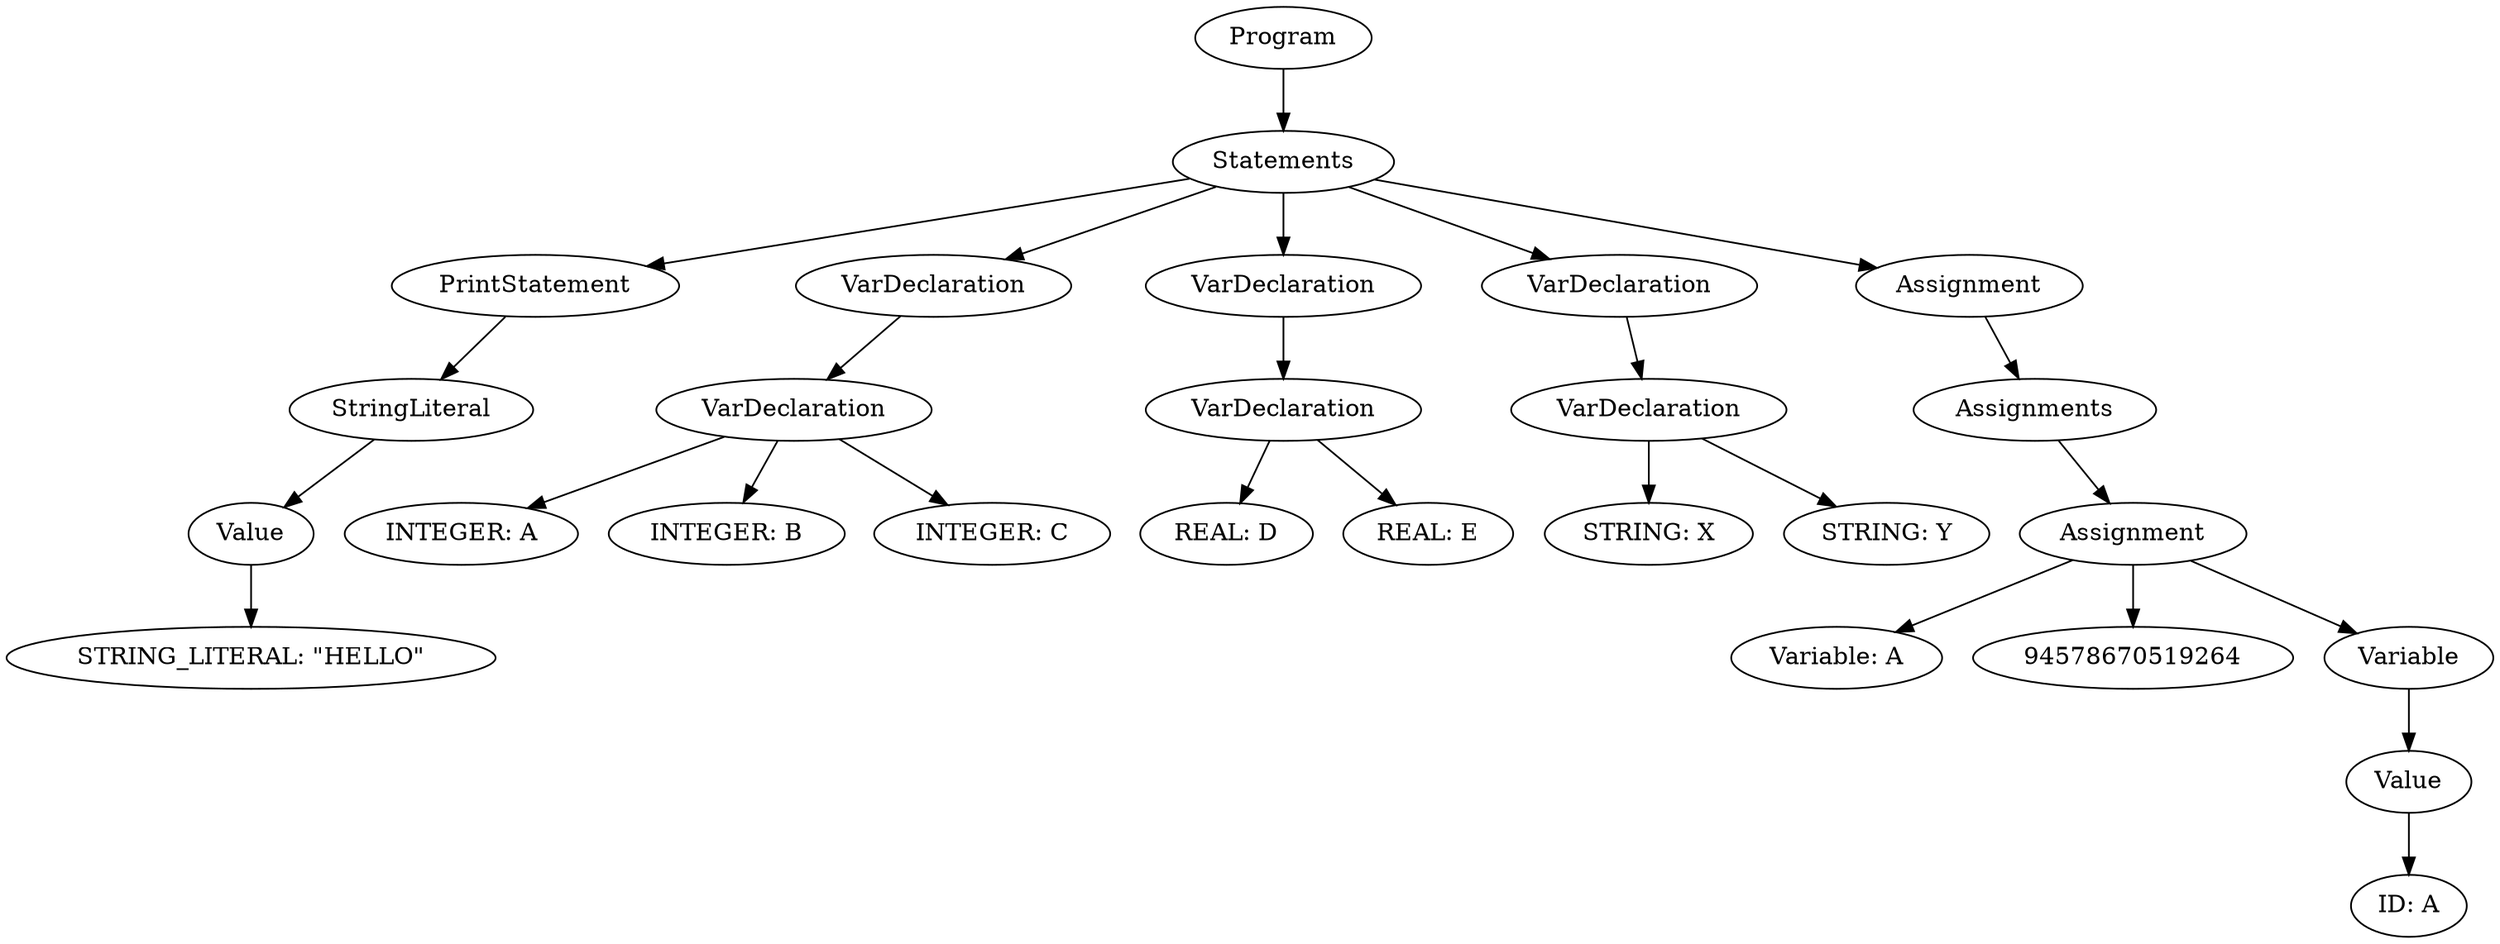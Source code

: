 digraph G {
140320238268096 [label="Program"]
140320238268096 -> 140320238267952
140320238267952 [label="Statements"]
140320238267952 -> 140320238268336
140320238268336 [label="PrintStatement"]
140320238268336 -> 140320238268240
140320238268240 [label="StringLiteral"]
140320238268240 -> 140320238259312
140320238259312 [label="Value"]
140320238259312 -> 140320238510352
140320238510352 [label="STRING_LITERAL: \"HELLO\""]
140320238267952 -> 140320238269728
140320238269728 [label="VarDeclaration"]
140320238269728 -> 140320238270016
140320238270016 [label="VarDeclaration"]
140320238270016 -> 140320238270448
140320238270448 [label="INTEGER: A"]
140320238270016 -> 140320238270256
140320238270256 [label="INTEGER: B"]
140320238270016 -> 140320238270112
140320238270112 [label="INTEGER: C"]
140320238267952 -> 140320238267616
140320238267616 [label="VarDeclaration"]
140320238267616 -> 140320238269200
140320238269200 [label="VarDeclaration"]
140320238269200 -> 140320238269632
140320238269632 [label="REAL: D"]
140320238269200 -> 140320238269488
140320238269488 [label="REAL: E"]
140320238267952 -> 140320238267232
140320238267232 [label="VarDeclaration"]
140320238267232 -> 140320238267328
140320238267328 [label="VarDeclaration"]
140320238267328 -> 140320238267520
140320238267520 [label="STRING: X"]
140320238267328 -> 140320238267424
140320238267424 [label="STRING: Y"]
140320238267952 -> 140320238266656
140320238266656 [label="Assignment"]
140320238266656 -> 140320238266752
140320238266752 [label="Assignments"]
140320238266752 -> 140320238267040
140320238267040 [label="Assignment"]
140320238267040 -> 140320238267136
140320238267136 [label="Variable: A"]
140320238267040 -> 94578670519264
140320238267040 -> 140320238266848
140320238266848 [label="Variable"]
140320238266848 -> 140320238266944
140320238266944 [label="Value"]
140320238266944 -> 140320238510432
140320238510432 [label="ID: A"]
}